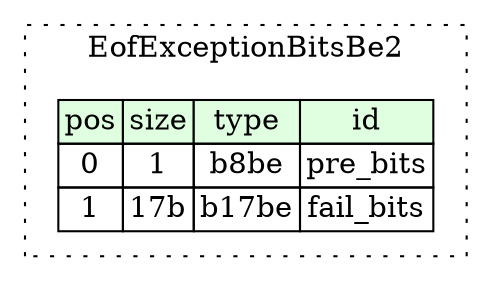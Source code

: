 digraph {
	rankdir=LR;
	node [shape=plaintext];
	subgraph cluster__eof_exception_bits_be2 {
		label="EofExceptionBitsBe2";
		graph[style=dotted];

		eof_exception_bits_be2__seq [label=<<TABLE BORDER="0" CELLBORDER="1" CELLSPACING="0">
			<TR><TD BGCOLOR="#E0FFE0">pos</TD><TD BGCOLOR="#E0FFE0">size</TD><TD BGCOLOR="#E0FFE0">type</TD><TD BGCOLOR="#E0FFE0">id</TD></TR>
			<TR><TD PORT="pre_bits_pos">0</TD><TD PORT="pre_bits_size">1</TD><TD>b8be</TD><TD PORT="pre_bits_type">pre_bits</TD></TR>
			<TR><TD PORT="fail_bits_pos">1</TD><TD PORT="fail_bits_size">17b</TD><TD>b17be</TD><TD PORT="fail_bits_type">fail_bits</TD></TR>
		</TABLE>>];
	}
}
